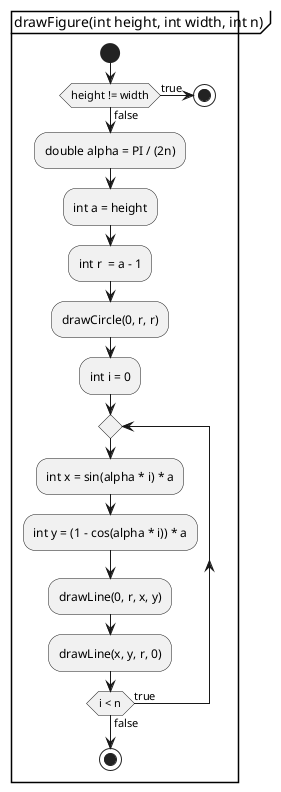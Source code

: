 @startuml
'https://plantuml.com/activity-diagram-beta
group drawFigure(int height, int width, int n)
start

if (height != width) then (true)
  stop
else (false)
  :double alpha = PI / (2n);
  :int a = height;
  :int r  = a - 1;
  :drawCircle(0, r, r);
  :int i = 0;

  repeat
  :int x = sin(alpha * i) * a;
  :int y = (1 - cos(alpha * i)) * a;
  :drawLine(0, r, x, y);
  :drawLine(x, y, r, 0);
  repeat while (i < n) is (true) not (false)
endif

stop
@enduml
